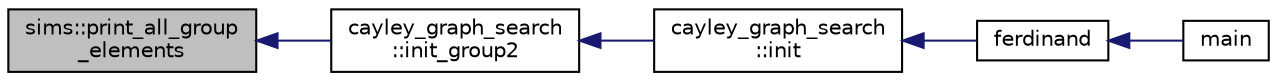 digraph "sims::print_all_group_elements"
{
  edge [fontname="Helvetica",fontsize="10",labelfontname="Helvetica",labelfontsize="10"];
  node [fontname="Helvetica",fontsize="10",shape=record];
  rankdir="LR";
  Node8390 [label="sims::print_all_group\l_elements",height=0.2,width=0.4,color="black", fillcolor="grey75", style="filled", fontcolor="black"];
  Node8390 -> Node8391 [dir="back",color="midnightblue",fontsize="10",style="solid",fontname="Helvetica"];
  Node8391 [label="cayley_graph_search\l::init_group2",height=0.2,width=0.4,color="black", fillcolor="white", style="filled",URL="$de/dae/classcayley__graph__search.html#ac765646a4795740d7ac0a9407bf35f32"];
  Node8391 -> Node8392 [dir="back",color="midnightblue",fontsize="10",style="solid",fontname="Helvetica"];
  Node8392 [label="cayley_graph_search\l::init",height=0.2,width=0.4,color="black", fillcolor="white", style="filled",URL="$de/dae/classcayley__graph__search.html#add9c6434abeaebac4a07bc03cb21672d"];
  Node8392 -> Node8393 [dir="back",color="midnightblue",fontsize="10",style="solid",fontname="Helvetica"];
  Node8393 [label="ferdinand",height=0.2,width=0.4,color="black", fillcolor="white", style="filled",URL="$da/df3/ferdinand_8_c.html#a322b57727d23cf5a0932f11c30ea18d9"];
  Node8393 -> Node8394 [dir="back",color="midnightblue",fontsize="10",style="solid",fontname="Helvetica"];
  Node8394 [label="main",height=0.2,width=0.4,color="black", fillcolor="white", style="filled",URL="$da/df3/ferdinand_8_c.html#a3c04138a5bfe5d72780bb7e82a18e627"];
}
